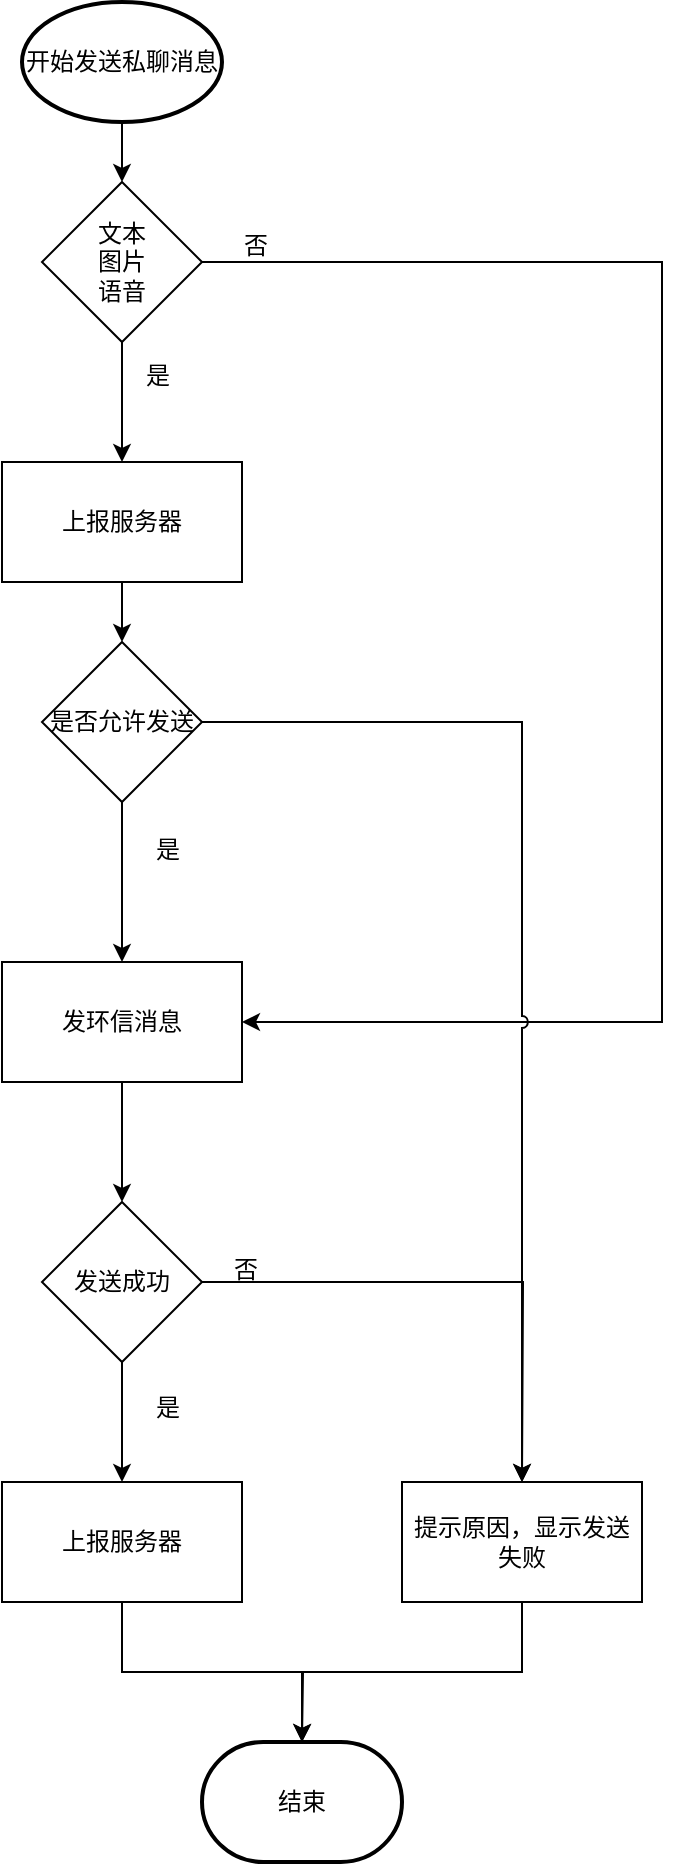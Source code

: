 <mxfile version="11.0.7" type="github"><diagram id="YHTwuT9b-IHwLs_x3cT3" name="第 1 页"><mxGraphModel dx="758" dy="543" grid="1" gridSize="10" guides="1" tooltips="1" connect="1" arrows="1" fold="1" page="1" pageScale="1" pageWidth="2339" pageHeight="3300" math="0" shadow="0"><root><mxCell id="0"/><mxCell id="1" parent="0"/><mxCell id="fnUUBzk04uAatPQCLvRr-6" style="edgeStyle=orthogonalEdgeStyle;rounded=0;orthogonalLoop=1;jettySize=auto;html=1;exitX=0.5;exitY=1;exitDx=0;exitDy=0;entryX=0.5;entryY=0;entryDx=0;entryDy=0;" parent="1" source="fnUUBzk04uAatPQCLvRr-1" target="fnUUBzk04uAatPQCLvRr-2" edge="1"><mxGeometry relative="1" as="geometry"/></mxCell><mxCell id="fnUUBzk04uAatPQCLvRr-28" style="edgeStyle=orthogonalEdgeStyle;rounded=0;orthogonalLoop=1;jettySize=auto;html=1;exitX=1;exitY=0.5;exitDx=0;exitDy=0;entryX=1;entryY=0.5;entryDx=0;entryDy=0;" parent="1" source="fnUUBzk04uAatPQCLvRr-1" target="fnUUBzk04uAatPQCLvRr-4" edge="1"><mxGeometry relative="1" as="geometry"><Array as="points"><mxPoint x="620" y="190"/><mxPoint x="620" y="570"/></Array></mxGeometry></mxCell><mxCell id="fnUUBzk04uAatPQCLvRr-1" value="文本&lt;br&gt;图片&lt;br&gt;语音" style="rhombus;whiteSpace=wrap;html=1;" parent="1" vertex="1"><mxGeometry x="310" y="150" width="80" height="80" as="geometry"/></mxCell><mxCell id="fnUUBzk04uAatPQCLvRr-10" style="edgeStyle=orthogonalEdgeStyle;rounded=0;orthogonalLoop=1;jettySize=auto;html=1;exitX=0.5;exitY=1;exitDx=0;exitDy=0;entryX=0.5;entryY=0;entryDx=0;entryDy=0;" parent="1" source="fnUUBzk04uAatPQCLvRr-2" target="fnUUBzk04uAatPQCLvRr-3" edge="1"><mxGeometry relative="1" as="geometry"/></mxCell><mxCell id="fnUUBzk04uAatPQCLvRr-2" value="上报服务器" style="rounded=0;whiteSpace=wrap;html=1;" parent="1" vertex="1"><mxGeometry x="290" y="290" width="120" height="60" as="geometry"/></mxCell><mxCell id="fnUUBzk04uAatPQCLvRr-11" style="edgeStyle=orthogonalEdgeStyle;rounded=0;orthogonalLoop=1;jettySize=auto;html=1;exitX=0.5;exitY=1;exitDx=0;exitDy=0;" parent="1" source="fnUUBzk04uAatPQCLvRr-3" edge="1"><mxGeometry relative="1" as="geometry"><mxPoint x="350" y="540" as="targetPoint"/></mxGeometry></mxCell><mxCell id="fnUUBzk04uAatPQCLvRr-21" style="edgeStyle=orthogonalEdgeStyle;rounded=0;orthogonalLoop=1;jettySize=auto;html=1;exitX=1;exitY=0.5;exitDx=0;exitDy=0;entryX=0.5;entryY=0;entryDx=0;entryDy=0;jumpStyle=arc;" parent="1" source="fnUUBzk04uAatPQCLvRr-3" target="fnUUBzk04uAatPQCLvRr-5" edge="1"><mxGeometry relative="1" as="geometry"/></mxCell><mxCell id="fnUUBzk04uAatPQCLvRr-3" value="是否允许发送" style="rhombus;whiteSpace=wrap;html=1;" parent="1" vertex="1"><mxGeometry x="310" y="380" width="80" height="80" as="geometry"/></mxCell><mxCell id="fnUUBzk04uAatPQCLvRr-15" style="edgeStyle=orthogonalEdgeStyle;rounded=0;orthogonalLoop=1;jettySize=auto;html=1;exitX=0.5;exitY=1;exitDx=0;exitDy=0;entryX=0.5;entryY=0;entryDx=0;entryDy=0;" parent="1" source="fnUUBzk04uAatPQCLvRr-4" target="fnUUBzk04uAatPQCLvRr-14" edge="1"><mxGeometry relative="1" as="geometry"/></mxCell><mxCell id="fnUUBzk04uAatPQCLvRr-4" value="发环信消息" style="rounded=0;whiteSpace=wrap;html=1;" parent="1" vertex="1"><mxGeometry x="290" y="540" width="120" height="60" as="geometry"/></mxCell><mxCell id="fnUUBzk04uAatPQCLvRr-27" style="edgeStyle=orthogonalEdgeStyle;rounded=0;orthogonalLoop=1;jettySize=auto;html=1;exitX=0.5;exitY=1;exitDx=0;exitDy=0;" parent="1" source="fnUUBzk04uAatPQCLvRr-5" edge="1"><mxGeometry relative="1" as="geometry"><mxPoint x="440" y="930" as="targetPoint"/></mxGeometry></mxCell><mxCell id="fnUUBzk04uAatPQCLvRr-5" value="提示原因，显示发送失败" style="rounded=0;whiteSpace=wrap;html=1;" parent="1" vertex="1"><mxGeometry x="490" y="800" width="120" height="60" as="geometry"/></mxCell><mxCell id="fnUUBzk04uAatPQCLvRr-8" value="否" style="text;html=1;resizable=0;points=[];autosize=1;align=left;verticalAlign=top;spacingTop=-4;" parent="1" vertex="1"><mxGeometry x="409" y="172" width="30" height="20" as="geometry"/></mxCell><mxCell id="fnUUBzk04uAatPQCLvRr-9" value="是" style="text;html=1;resizable=0;points=[];autosize=1;align=left;verticalAlign=top;spacingTop=-4;" parent="1" vertex="1"><mxGeometry x="360" y="237" width="30" height="20" as="geometry"/></mxCell><mxCell id="fnUUBzk04uAatPQCLvRr-12" value="是" style="text;html=1;resizable=0;points=[];autosize=1;align=left;verticalAlign=top;spacingTop=-4;" parent="1" vertex="1"><mxGeometry x="365" y="474" width="30" height="20" as="geometry"/></mxCell><mxCell id="fnUUBzk04uAatPQCLvRr-17" style="edgeStyle=orthogonalEdgeStyle;rounded=0;orthogonalLoop=1;jettySize=auto;html=1;exitX=0.5;exitY=1;exitDx=0;exitDy=0;entryX=0.5;entryY=0;entryDx=0;entryDy=0;" parent="1" source="fnUUBzk04uAatPQCLvRr-14" target="fnUUBzk04uAatPQCLvRr-16" edge="1"><mxGeometry relative="1" as="geometry"/></mxCell><mxCell id="fnUUBzk04uAatPQCLvRr-22" style="edgeStyle=orthogonalEdgeStyle;rounded=0;orthogonalLoop=1;jettySize=auto;html=1;exitX=1;exitY=0.5;exitDx=0;exitDy=0;" parent="1" source="fnUUBzk04uAatPQCLvRr-14" edge="1"><mxGeometry relative="1" as="geometry"><mxPoint x="550" y="800" as="targetPoint"/></mxGeometry></mxCell><mxCell id="fnUUBzk04uAatPQCLvRr-14" value="发送成功" style="rhombus;whiteSpace=wrap;html=1;" parent="1" vertex="1"><mxGeometry x="310" y="660" width="80" height="80" as="geometry"/></mxCell><mxCell id="fnUUBzk04uAatPQCLvRr-26" style="edgeStyle=orthogonalEdgeStyle;rounded=0;orthogonalLoop=1;jettySize=auto;html=1;exitX=0.5;exitY=1;exitDx=0;exitDy=0;entryX=0.5;entryY=0;entryDx=0;entryDy=0;entryPerimeter=0;" parent="1" source="fnUUBzk04uAatPQCLvRr-16" target="fnUUBzk04uAatPQCLvRr-25" edge="1"><mxGeometry relative="1" as="geometry"/></mxCell><mxCell id="fnUUBzk04uAatPQCLvRr-16" value="上报服务器" style="rounded=0;whiteSpace=wrap;html=1;" parent="1" vertex="1"><mxGeometry x="290" y="800" width="120" height="60" as="geometry"/></mxCell><mxCell id="fnUUBzk04uAatPQCLvRr-19" value="是" style="text;html=1;resizable=0;points=[];autosize=1;align=left;verticalAlign=top;spacingTop=-4;" parent="1" vertex="1"><mxGeometry x="365" y="753" width="30" height="20" as="geometry"/></mxCell><mxCell id="fnUUBzk04uAatPQCLvRr-23" value="否" style="text;html=1;resizable=0;points=[];autosize=1;align=left;verticalAlign=top;spacingTop=-4;" parent="1" vertex="1"><mxGeometry x="404" y="684" width="30" height="20" as="geometry"/></mxCell><mxCell id="fnUUBzk04uAatPQCLvRr-25" value="结束" style="strokeWidth=2;html=1;shape=mxgraph.flowchart.terminator;whiteSpace=wrap;" parent="1" vertex="1"><mxGeometry x="390" y="930" width="100" height="60" as="geometry"/></mxCell><mxCell id="WdCMh4yRUe5Y36N5H0RF-2" style="edgeStyle=orthogonalEdgeStyle;rounded=0;jumpStyle=arc;orthogonalLoop=1;jettySize=auto;html=1;exitX=0.5;exitY=1;exitDx=0;exitDy=0;exitPerimeter=0;entryX=0.5;entryY=0;entryDx=0;entryDy=0;" edge="1" parent="1" source="WdCMh4yRUe5Y36N5H0RF-1" target="fnUUBzk04uAatPQCLvRr-1"><mxGeometry relative="1" as="geometry"/></mxCell><mxCell id="WdCMh4yRUe5Y36N5H0RF-1" value="开始发送私聊消息" style="strokeWidth=2;html=1;shape=mxgraph.flowchart.start_1;whiteSpace=wrap;" vertex="1" parent="1"><mxGeometry x="300" y="60" width="100" height="60" as="geometry"/></mxCell></root></mxGraphModel></diagram></mxfile>
